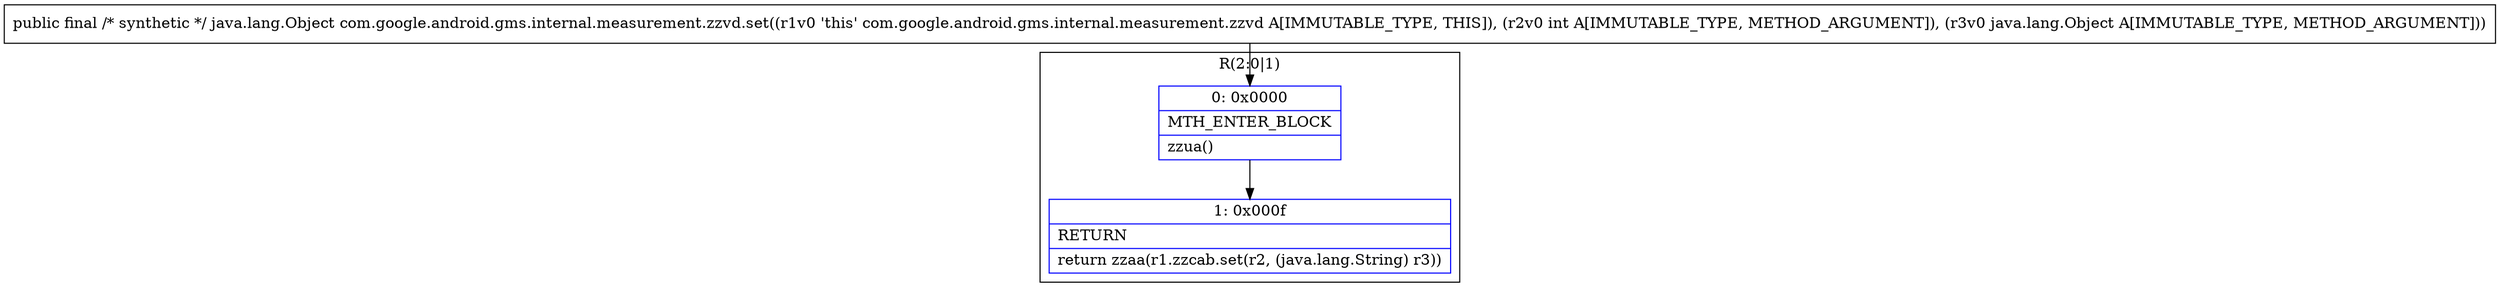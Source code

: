 digraph "CFG forcom.google.android.gms.internal.measurement.zzvd.set(ILjava\/lang\/Object;)Ljava\/lang\/Object;" {
subgraph cluster_Region_451751698 {
label = "R(2:0|1)";
node [shape=record,color=blue];
Node_0 [shape=record,label="{0\:\ 0x0000|MTH_ENTER_BLOCK\l|zzua()\l}"];
Node_1 [shape=record,label="{1\:\ 0x000f|RETURN\l|return zzaa(r1.zzcab.set(r2, (java.lang.String) r3))\l}"];
}
MethodNode[shape=record,label="{public final \/* synthetic *\/ java.lang.Object com.google.android.gms.internal.measurement.zzvd.set((r1v0 'this' com.google.android.gms.internal.measurement.zzvd A[IMMUTABLE_TYPE, THIS]), (r2v0 int A[IMMUTABLE_TYPE, METHOD_ARGUMENT]), (r3v0 java.lang.Object A[IMMUTABLE_TYPE, METHOD_ARGUMENT])) }"];
MethodNode -> Node_0;
Node_0 -> Node_1;
}

